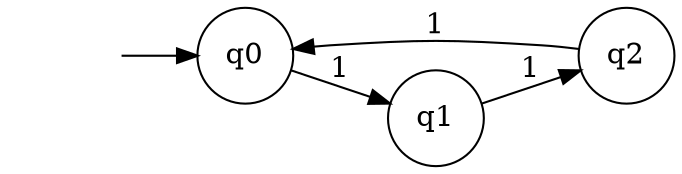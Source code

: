 digraph Semaforo {
	graph [rankdir=LR]
	"" [label="" shape=plaintext]
	q2 [label=q2 shape=circle]
	q0 [label=q0 shape=circle]
	q1 [label=q1 shape=circle]
	"" -> q0 [label=""]
	q0 -> q1 [label=1]
	q1 -> q2 [label=1]
	q2 -> q0 [label=1]
}
